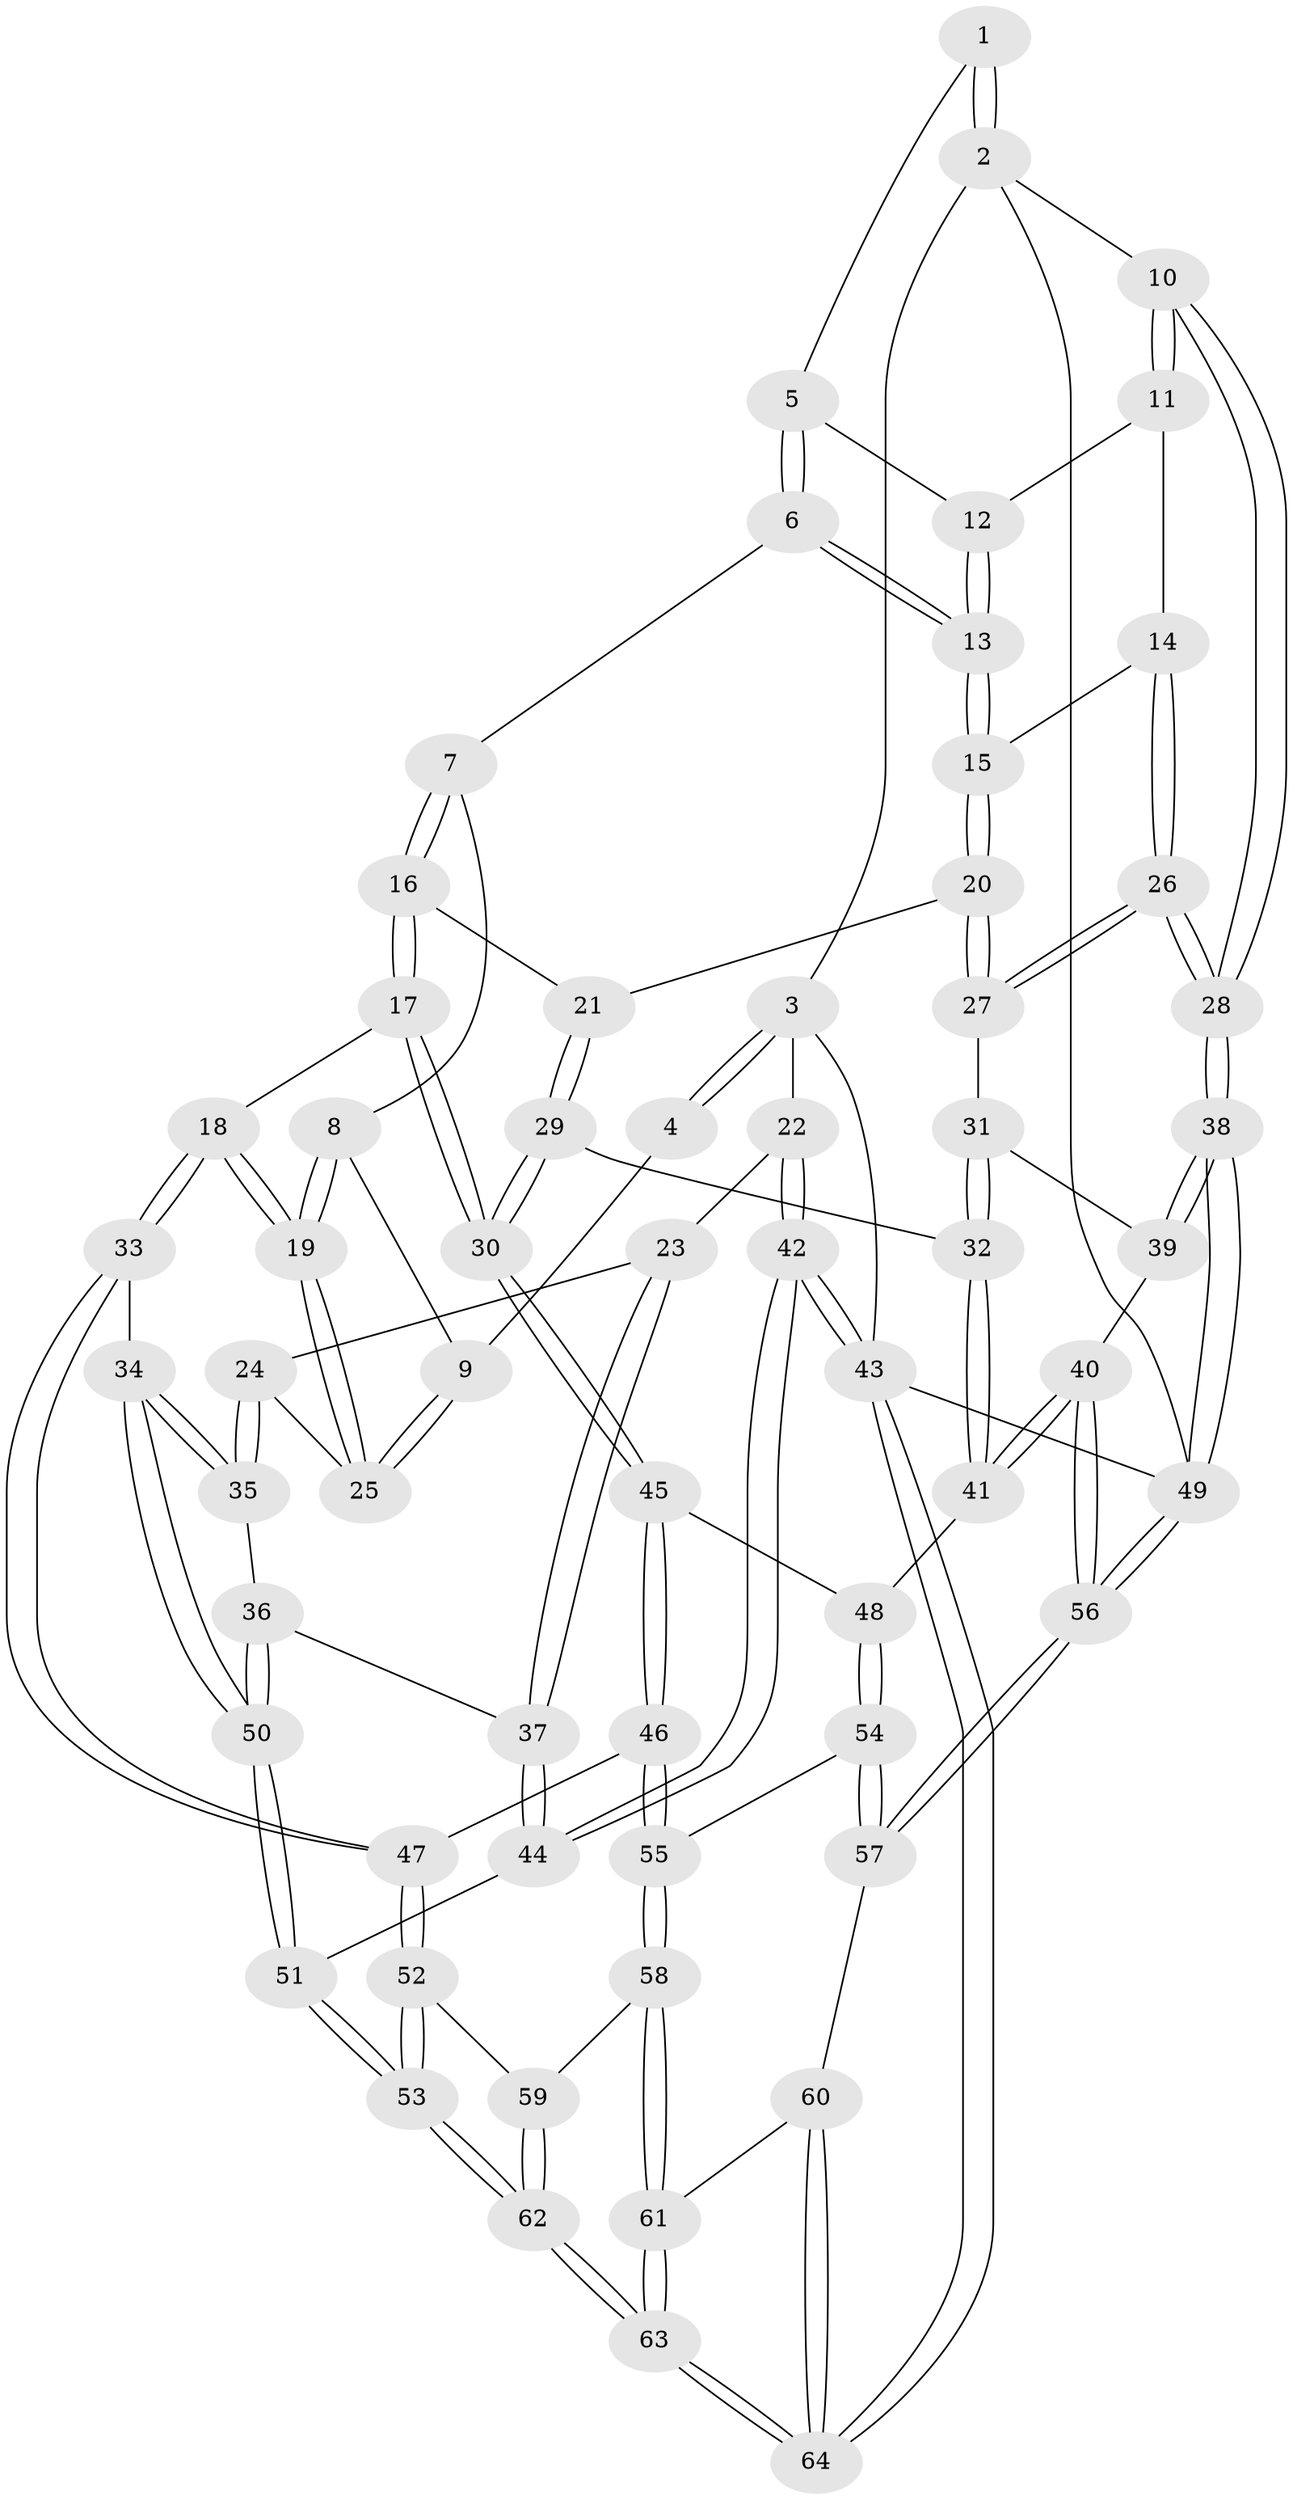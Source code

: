 // Generated by graph-tools (version 1.1) at 2025/50/03/09/25 03:50:58]
// undirected, 64 vertices, 157 edges
graph export_dot {
graph [start="1"]
  node [color=gray90,style=filled];
  1 [pos="+0.5963641182840073+0"];
  2 [pos="+1+0"];
  3 [pos="+0+0"];
  4 [pos="+0.32818823614250603+0"];
  5 [pos="+0.5962272365548305+0"];
  6 [pos="+0.5865268852300997+0.06696463940329551"];
  7 [pos="+0.5295085438895509+0.13242289086220038"];
  8 [pos="+0.3300495693023786+0.1884316194603574"];
  9 [pos="+0.24994992524352083+0.1838065221561217"];
  10 [pos="+1+0"];
  11 [pos="+0.9493150426108601+0.13527573663937006"];
  12 [pos="+0.9168783976853834+0.14179075333261842"];
  13 [pos="+0.7359070171151797+0.2339934390913413"];
  14 [pos="+0.9228998567902655+0.3385761421295462"];
  15 [pos="+0.736154369485063+0.23496488217423103"];
  16 [pos="+0.5170141098625034+0.24237709174164726"];
  17 [pos="+0.45024376396021726+0.4445459269715132"];
  18 [pos="+0.44689316209057517+0.44487590461975857"];
  19 [pos="+0.4289166005518485+0.4302319145641755"];
  20 [pos="+0.6947804253075553+0.39363434313423556"];
  21 [pos="+0.6867939110384261+0.40024158878781735"];
  22 [pos="+0+0.18630364420480436"];
  23 [pos="+0+0.25189879672624016"];
  24 [pos="+0.057063205086726035+0.27403235090736433"];
  25 [pos="+0.07856124229080018+0.2701035606748661"];
  26 [pos="+0.9667081942354937+0.4193070771438938"];
  27 [pos="+0.8690065424458259+0.443444033397873"];
  28 [pos="+1+0.5128494018442651"];
  29 [pos="+0.6767546328908577+0.4124650601363859"];
  30 [pos="+0.526673027619283+0.4830162204073774"];
  31 [pos="+0.8082853441214178+0.5297410959095198"];
  32 [pos="+0.7434670124376274+0.55470552696317"];
  33 [pos="+0.3150984605911492+0.5699709094561274"];
  34 [pos="+0.2969943130628644+0.5667559233060269"];
  35 [pos="+0.1489565902525036+0.45121506857605"];
  36 [pos="+0.10454179558367925+0.615229224954011"];
  37 [pos="+0.045758468912057045+0.5966268027546273"];
  38 [pos="+1+0.8888335822206589"];
  39 [pos="+0.8339746822620747+0.5698375718679938"];
  40 [pos="+0.752239214342987+0.6542818580045602"];
  41 [pos="+0.7206126031338195+0.6131094171263031"];
  42 [pos="+0+0.6427134434742365"];
  43 [pos="+0+1"];
  44 [pos="+0+0.6299614170653395"];
  45 [pos="+0.5647822051276745+0.5914513711022438"];
  46 [pos="+0.47772414574162464+0.6920264061623741"];
  47 [pos="+0.34843686107692634+0.6830162062929777"];
  48 [pos="+0.5919637078001211+0.6089928103339882"];
  49 [pos="+1+1"];
  50 [pos="+0.13389157680888863+0.6699874572106514"];
  51 [pos="+0.12634673875506303+0.7209887296922245"];
  52 [pos="+0.3107447635785945+0.7709738785922293"];
  53 [pos="+0.13711390377431665+0.9021894194850708"];
  54 [pos="+0.6270910652920989+0.7550702638666806"];
  55 [pos="+0.49723399343824387+0.7461445991356056"];
  56 [pos="+1+1"];
  57 [pos="+0.9263010819830153+1"];
  58 [pos="+0.4793233582551303+0.8482106082052049"];
  59 [pos="+0.4620086021210296+0.8434610080335826"];
  60 [pos="+0.7989828135008986+1"];
  61 [pos="+0.4907860221397511+0.8641784547323993"];
  62 [pos="+0.057565998868364276+1"];
  63 [pos="+0+1"];
  64 [pos="+0+1"];
  1 -- 2;
  1 -- 2;
  1 -- 5;
  2 -- 3;
  2 -- 10;
  2 -- 49;
  3 -- 4;
  3 -- 4;
  3 -- 22;
  3 -- 43;
  4 -- 9;
  5 -- 6;
  5 -- 6;
  5 -- 12;
  6 -- 7;
  6 -- 13;
  6 -- 13;
  7 -- 8;
  7 -- 16;
  7 -- 16;
  8 -- 9;
  8 -- 19;
  8 -- 19;
  9 -- 25;
  9 -- 25;
  10 -- 11;
  10 -- 11;
  10 -- 28;
  10 -- 28;
  11 -- 12;
  11 -- 14;
  12 -- 13;
  12 -- 13;
  13 -- 15;
  13 -- 15;
  14 -- 15;
  14 -- 26;
  14 -- 26;
  15 -- 20;
  15 -- 20;
  16 -- 17;
  16 -- 17;
  16 -- 21;
  17 -- 18;
  17 -- 30;
  17 -- 30;
  18 -- 19;
  18 -- 19;
  18 -- 33;
  18 -- 33;
  19 -- 25;
  19 -- 25;
  20 -- 21;
  20 -- 27;
  20 -- 27;
  21 -- 29;
  21 -- 29;
  22 -- 23;
  22 -- 42;
  22 -- 42;
  23 -- 24;
  23 -- 37;
  23 -- 37;
  24 -- 25;
  24 -- 35;
  24 -- 35;
  26 -- 27;
  26 -- 27;
  26 -- 28;
  26 -- 28;
  27 -- 31;
  28 -- 38;
  28 -- 38;
  29 -- 30;
  29 -- 30;
  29 -- 32;
  30 -- 45;
  30 -- 45;
  31 -- 32;
  31 -- 32;
  31 -- 39;
  32 -- 41;
  32 -- 41;
  33 -- 34;
  33 -- 47;
  33 -- 47;
  34 -- 35;
  34 -- 35;
  34 -- 50;
  34 -- 50;
  35 -- 36;
  36 -- 37;
  36 -- 50;
  36 -- 50;
  37 -- 44;
  37 -- 44;
  38 -- 39;
  38 -- 39;
  38 -- 49;
  38 -- 49;
  39 -- 40;
  40 -- 41;
  40 -- 41;
  40 -- 56;
  40 -- 56;
  41 -- 48;
  42 -- 43;
  42 -- 43;
  42 -- 44;
  42 -- 44;
  43 -- 64;
  43 -- 64;
  43 -- 49;
  44 -- 51;
  45 -- 46;
  45 -- 46;
  45 -- 48;
  46 -- 47;
  46 -- 55;
  46 -- 55;
  47 -- 52;
  47 -- 52;
  48 -- 54;
  48 -- 54;
  49 -- 56;
  49 -- 56;
  50 -- 51;
  50 -- 51;
  51 -- 53;
  51 -- 53;
  52 -- 53;
  52 -- 53;
  52 -- 59;
  53 -- 62;
  53 -- 62;
  54 -- 55;
  54 -- 57;
  54 -- 57;
  55 -- 58;
  55 -- 58;
  56 -- 57;
  56 -- 57;
  57 -- 60;
  58 -- 59;
  58 -- 61;
  58 -- 61;
  59 -- 62;
  59 -- 62;
  60 -- 61;
  60 -- 64;
  60 -- 64;
  61 -- 63;
  61 -- 63;
  62 -- 63;
  62 -- 63;
  63 -- 64;
  63 -- 64;
}
